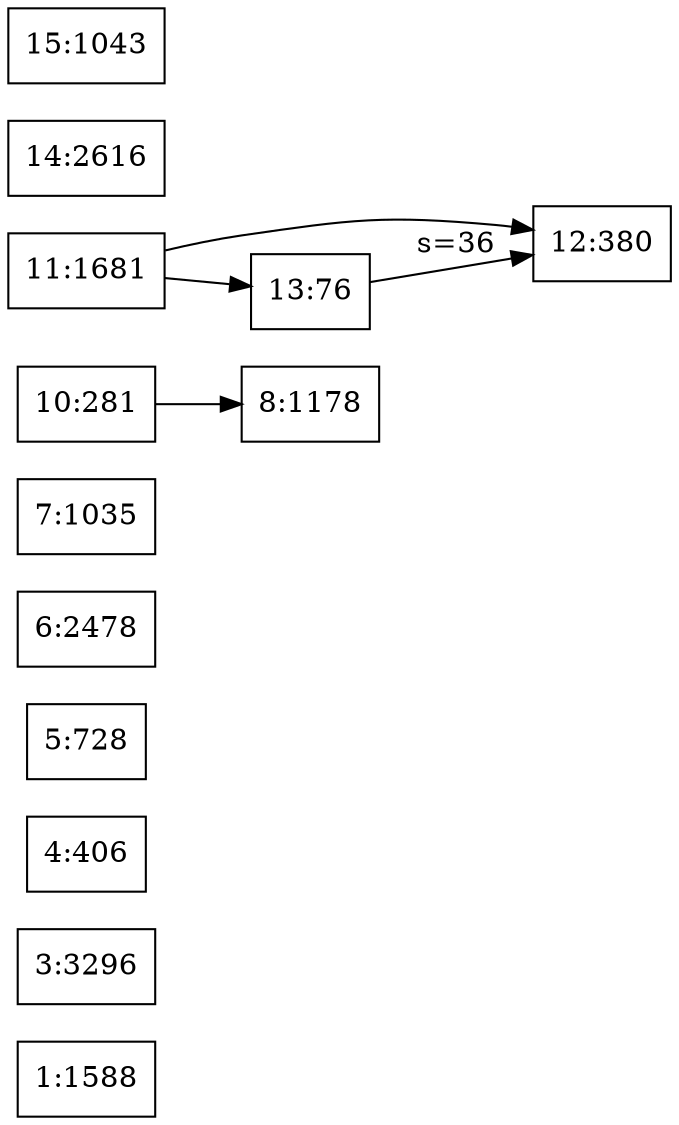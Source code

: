 digraph g { 
	rankdir = LR 
	1 [shape=box, label="1:1588"] 
	3 [shape=box, label="3:3296"] 
	4 [shape=box, label="4:406"] 
	5 [shape=box, label="5:728"] 
	6 [shape=box, label="6:2478"] 
	7 [shape=box, label="7:1035"] 
	8 [shape=box, label="8:1178"] 
	10 [shape=box, label="10:281"] 
	10 -> 8
	11 [shape=box, label="11:1681"] 
	11 -> 12
	11 -> 13
	12 [shape=box, label="12:380"] 
	13 [shape=box, label="13:76"] 
	13 -> 12 [label="s=36"] 
	14 [shape=box, label="14:2616"] 
	15 [shape=box, label="15:1043"] 
} 
